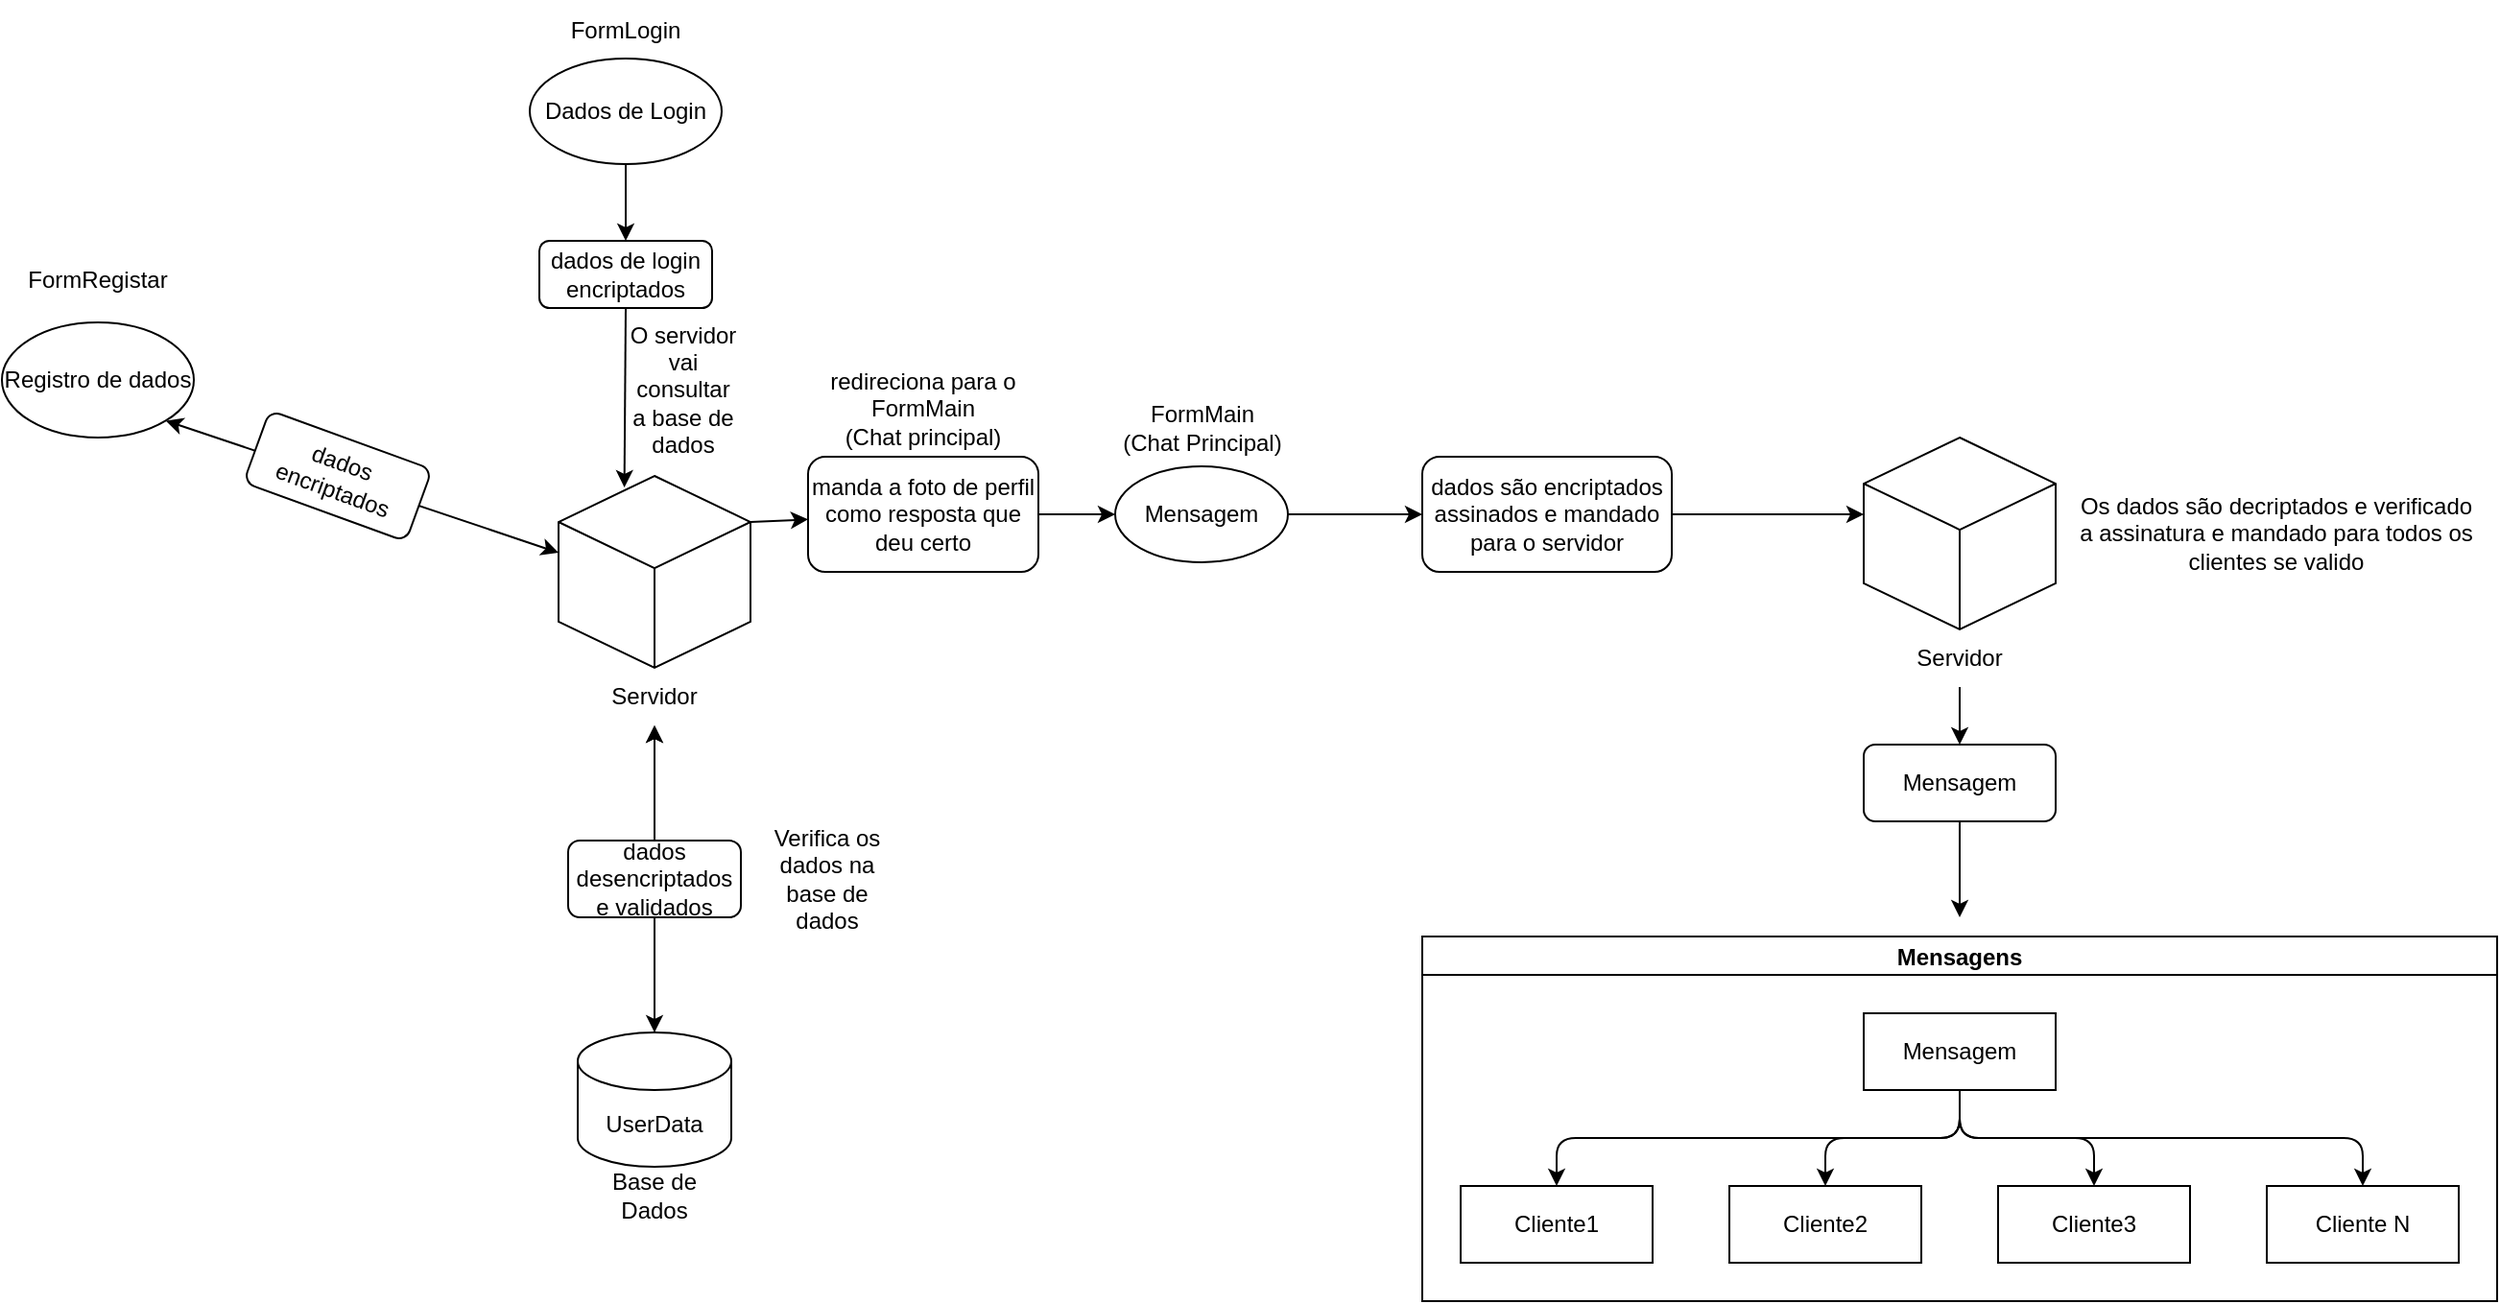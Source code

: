 <mxfile version="26.2.2">
  <diagram name="Página-1" id="cJjzoSJ3VrqZ1hMWtz36">
    <mxGraphModel dx="1305" dy="783" grid="1" gridSize="10" guides="1" tooltips="1" connect="1" arrows="1" fold="1" page="1" pageScale="1" pageWidth="827" pageHeight="1169" math="0" shadow="0">
      <root>
        <mxCell id="0" />
        <mxCell id="1" parent="0" />
        <mxCell id="AzTWTOeYIIQ1O5UTOL4a-32" value="" style="edgeStyle=orthogonalEdgeStyle;rounded=0;orthogonalLoop=1;jettySize=auto;html=1;" edge="1" parent="1" source="AzTWTOeYIIQ1O5UTOL4a-9" target="AzTWTOeYIIQ1O5UTOL4a-29">
          <mxGeometry relative="1" as="geometry" />
        </mxCell>
        <mxCell id="AzTWTOeYIIQ1O5UTOL4a-9" value="UserData" style="shape=cylinder3;whiteSpace=wrap;html=1;boundedLbl=1;backgroundOutline=1;size=15;" vertex="1" parent="1">
          <mxGeometry x="310" y="560" width="80" height="70" as="geometry" />
        </mxCell>
        <mxCell id="AzTWTOeYIIQ1O5UTOL4a-10" value="Registro de dados" style="ellipse;whiteSpace=wrap;html=1;" vertex="1" parent="1">
          <mxGeometry x="10" y="190" width="100" height="60" as="geometry" />
        </mxCell>
        <mxCell id="AzTWTOeYIIQ1O5UTOL4a-13" value="FormRegistar" style="text;html=1;align=center;verticalAlign=middle;whiteSpace=wrap;rounded=0;" vertex="1" parent="1">
          <mxGeometry x="30" y="152.5" width="60" height="30" as="geometry" />
        </mxCell>
        <mxCell id="AzTWTOeYIIQ1O5UTOL4a-16" value="Dados de Login" style="ellipse;whiteSpace=wrap;html=1;" vertex="1" parent="1">
          <mxGeometry x="285" y="52.5" width="100" height="55" as="geometry" />
        </mxCell>
        <mxCell id="AzTWTOeYIIQ1O5UTOL4a-17" value="FormLogin" style="text;html=1;align=center;verticalAlign=middle;whiteSpace=wrap;rounded=0;" vertex="1" parent="1">
          <mxGeometry x="305" y="22.5" width="60" height="30" as="geometry" />
        </mxCell>
        <mxCell id="AzTWTOeYIIQ1O5UTOL4a-20" value="Verifica os dados na base de dados" style="text;html=1;align=center;verticalAlign=middle;whiteSpace=wrap;rounded=0;" vertex="1" parent="1">
          <mxGeometry x="410" y="465" width="60" height="30" as="geometry" />
        </mxCell>
        <mxCell id="AzTWTOeYIIQ1O5UTOL4a-24" value="Mensagem" style="ellipse;whiteSpace=wrap;html=1;" vertex="1" parent="1">
          <mxGeometry x="590" y="265" width="90" height="50" as="geometry" />
        </mxCell>
        <mxCell id="AzTWTOeYIIQ1O5UTOL4a-25" value="FormMain&lt;br&gt;(Chat Principal)" style="text;html=1;align=center;verticalAlign=middle;whiteSpace=wrap;rounded=0;" vertex="1" parent="1">
          <mxGeometry x="592.5" y="230" width="85" height="30" as="geometry" />
        </mxCell>
        <mxCell id="AzTWTOeYIIQ1O5UTOL4a-28" value="" style="html=1;shape=mxgraph.basic.isocube;isoAngle=15;" vertex="1" parent="1">
          <mxGeometry x="300" y="270" width="100" height="100" as="geometry" />
        </mxCell>
        <mxCell id="AzTWTOeYIIQ1O5UTOL4a-29" value="Servidor" style="text;html=1;align=center;verticalAlign=middle;whiteSpace=wrap;rounded=0;" vertex="1" parent="1">
          <mxGeometry x="315" y="370" width="70" height="30" as="geometry" />
        </mxCell>
        <mxCell id="AzTWTOeYIIQ1O5UTOL4a-31" value="" style="endArrow=classic;startArrow=classic;html=1;rounded=0;entryX=0.5;entryY=1;entryDx=0;entryDy=0;exitX=0.5;exitY=0;exitDx=0;exitDy=0;exitPerimeter=0;" edge="1" parent="1" source="AzTWTOeYIIQ1O5UTOL4a-9" target="AzTWTOeYIIQ1O5UTOL4a-29">
          <mxGeometry width="50" height="50" relative="1" as="geometry">
            <mxPoint x="350" y="510" as="sourcePoint" />
            <mxPoint x="380" y="410" as="targetPoint" />
          </mxGeometry>
        </mxCell>
        <mxCell id="AzTWTOeYIIQ1O5UTOL4a-33" value="Base de Dados" style="text;html=1;align=center;verticalAlign=middle;whiteSpace=wrap;rounded=0;" vertex="1" parent="1">
          <mxGeometry x="320" y="630" width="60" height="30" as="geometry" />
        </mxCell>
        <mxCell id="AzTWTOeYIIQ1O5UTOL4a-36" value="" style="endArrow=classic;startArrow=classic;html=1;rounded=0;entryX=1;entryY=1;entryDx=0;entryDy=0;" edge="1" parent="1" target="AzTWTOeYIIQ1O5UTOL4a-10">
          <mxGeometry width="50" height="50" relative="1" as="geometry">
            <mxPoint x="300" y="310" as="sourcePoint" />
            <mxPoint x="340" y="260" as="targetPoint" />
          </mxGeometry>
        </mxCell>
        <mxCell id="AzTWTOeYIIQ1O5UTOL4a-42" value="dados encriptados" style="rounded=1;whiteSpace=wrap;html=1;rotation=20;" vertex="1" parent="1">
          <mxGeometry x="140" y="250" width="90" height="40" as="geometry" />
        </mxCell>
        <mxCell id="AzTWTOeYIIQ1O5UTOL4a-47" value="dados desencriptados e validados" style="rounded=1;whiteSpace=wrap;html=1;rotation=0;" vertex="1" parent="1">
          <mxGeometry x="305" y="460" width="90" height="40" as="geometry" />
        </mxCell>
        <mxCell id="AzTWTOeYIIQ1O5UTOL4a-55" value="" style="endArrow=classic;html=1;rounded=0;exitX=0.5;exitY=1;exitDx=0;exitDy=0;" edge="1" parent="1" source="AzTWTOeYIIQ1O5UTOL4a-16" target="AzTWTOeYIIQ1O5UTOL4a-54">
          <mxGeometry width="50" height="50" relative="1" as="geometry">
            <mxPoint x="350" y="125" as="sourcePoint" />
            <mxPoint x="350" y="270" as="targetPoint" />
          </mxGeometry>
        </mxCell>
        <mxCell id="AzTWTOeYIIQ1O5UTOL4a-54" value="dados de login encriptados" style="rounded=1;whiteSpace=wrap;html=1;" vertex="1" parent="1">
          <mxGeometry x="290" y="147.5" width="90" height="35" as="geometry" />
        </mxCell>
        <mxCell id="AzTWTOeYIIQ1O5UTOL4a-58" value="" style="endArrow=classic;html=1;rounded=0;exitX=0.5;exitY=1;exitDx=0;exitDy=0;entryX=0.343;entryY=0.06;entryDx=0;entryDy=0;entryPerimeter=0;" edge="1" parent="1" source="AzTWTOeYIIQ1O5UTOL4a-54" target="AzTWTOeYIIQ1O5UTOL4a-28">
          <mxGeometry width="50" height="50" relative="1" as="geometry">
            <mxPoint x="380" y="280" as="sourcePoint" />
            <mxPoint x="430" y="230" as="targetPoint" />
          </mxGeometry>
        </mxCell>
        <mxCell id="AzTWTOeYIIQ1O5UTOL4a-61" value="O servidor vai consultar a base de dados" style="text;html=1;align=center;verticalAlign=middle;whiteSpace=wrap;rounded=0;" vertex="1" parent="1">
          <mxGeometry x="335" y="210" width="60" height="30" as="geometry" />
        </mxCell>
        <mxCell id="AzTWTOeYIIQ1O5UTOL4a-64" value="" style="endArrow=classic;html=1;rounded=0;exitX=1;exitY=0.5;exitDx=0;exitDy=0;" edge="1" parent="1" source="AzTWTOeYIIQ1O5UTOL4a-60">
          <mxGeometry width="50" height="50" relative="1" as="geometry">
            <mxPoint x="540" y="320" as="sourcePoint" />
            <mxPoint x="590" y="290" as="targetPoint" />
          </mxGeometry>
        </mxCell>
        <mxCell id="AzTWTOeYIIQ1O5UTOL4a-65" value="" style="endArrow=classic;html=1;rounded=0;exitX=0;exitY=0;exitDx=100;exitDy=24.008;exitPerimeter=0;" edge="1" parent="1" source="AzTWTOeYIIQ1O5UTOL4a-28" target="AzTWTOeYIIQ1O5UTOL4a-60">
          <mxGeometry width="50" height="50" relative="1" as="geometry">
            <mxPoint x="400" y="294" as="sourcePoint" />
            <mxPoint x="590" y="290" as="targetPoint" />
          </mxGeometry>
        </mxCell>
        <mxCell id="AzTWTOeYIIQ1O5UTOL4a-60" value="manda a foto de perfil como resposta que deu certo" style="rounded=1;whiteSpace=wrap;html=1;" vertex="1" parent="1">
          <mxGeometry x="430" y="260" width="120" height="60" as="geometry" />
        </mxCell>
        <mxCell id="AzTWTOeYIIQ1O5UTOL4a-71" value="redireciona para o FormMain&lt;div&gt;(Chat principal)&lt;/div&gt;" style="text;html=1;align=center;verticalAlign=middle;whiteSpace=wrap;rounded=0;" vertex="1" parent="1">
          <mxGeometry x="440" y="210" width="100" height="50" as="geometry" />
        </mxCell>
        <mxCell id="AzTWTOeYIIQ1O5UTOL4a-76" value="" style="endArrow=classic;html=1;rounded=0;exitX=1;exitY=0.5;exitDx=0;exitDy=0;" edge="1" parent="1" source="AzTWTOeYIIQ1O5UTOL4a-24" target="AzTWTOeYIIQ1O5UTOL4a-74">
          <mxGeometry width="50" height="50" relative="1" as="geometry">
            <mxPoint x="680" y="290" as="sourcePoint" />
            <mxPoint x="900" y="290" as="targetPoint" />
          </mxGeometry>
        </mxCell>
        <mxCell id="AzTWTOeYIIQ1O5UTOL4a-74" value="dados são encriptados assinados e mandado para o servidor" style="rounded=1;whiteSpace=wrap;html=1;" vertex="1" parent="1">
          <mxGeometry x="750" y="260" width="130" height="60" as="geometry" />
        </mxCell>
        <mxCell id="AzTWTOeYIIQ1O5UTOL4a-84" value="Mensagens" style="swimlane;startSize=20;horizontal=1;childLayout=treeLayout;horizontalTree=0;sortEdges=1;resizable=0;containerType=tree;fontSize=12;" vertex="1" parent="1">
          <mxGeometry x="750" y="510" width="560" height="190" as="geometry" />
        </mxCell>
        <mxCell id="AzTWTOeYIIQ1O5UTOL4a-85" value="Mensagem" style="whiteSpace=wrap;html=1;" vertex="1" parent="AzTWTOeYIIQ1O5UTOL4a-84">
          <mxGeometry x="230" y="40" width="100" height="40" as="geometry" />
        </mxCell>
        <mxCell id="AzTWTOeYIIQ1O5UTOL4a-86" value="Cliente1" style="whiteSpace=wrap;html=1;" vertex="1" parent="AzTWTOeYIIQ1O5UTOL4a-84">
          <mxGeometry x="20" y="130" width="100" height="40" as="geometry" />
        </mxCell>
        <mxCell id="AzTWTOeYIIQ1O5UTOL4a-87" value="" style="edgeStyle=elbowEdgeStyle;elbow=vertical;html=1;rounded=1;curved=0;sourcePerimeterSpacing=0;targetPerimeterSpacing=0;startSize=6;endSize=6;" edge="1" parent="AzTWTOeYIIQ1O5UTOL4a-84" source="AzTWTOeYIIQ1O5UTOL4a-85" target="AzTWTOeYIIQ1O5UTOL4a-86">
          <mxGeometry relative="1" as="geometry" />
        </mxCell>
        <mxCell id="AzTWTOeYIIQ1O5UTOL4a-88" value="Cliente2" style="whiteSpace=wrap;html=1;" vertex="1" parent="AzTWTOeYIIQ1O5UTOL4a-84">
          <mxGeometry x="160" y="130" width="100" height="40" as="geometry" />
        </mxCell>
        <mxCell id="AzTWTOeYIIQ1O5UTOL4a-89" value="" style="edgeStyle=elbowEdgeStyle;elbow=vertical;html=1;rounded=1;curved=0;sourcePerimeterSpacing=0;targetPerimeterSpacing=0;startSize=6;endSize=6;" edge="1" parent="AzTWTOeYIIQ1O5UTOL4a-84" source="AzTWTOeYIIQ1O5UTOL4a-85" target="AzTWTOeYIIQ1O5UTOL4a-88">
          <mxGeometry relative="1" as="geometry" />
        </mxCell>
        <mxCell id="AzTWTOeYIIQ1O5UTOL4a-92" value="" style="edgeStyle=elbowEdgeStyle;elbow=vertical;html=1;rounded=1;curved=0;sourcePerimeterSpacing=0;targetPerimeterSpacing=0;startSize=6;endSize=6;" edge="1" target="AzTWTOeYIIQ1O5UTOL4a-93" source="AzTWTOeYIIQ1O5UTOL4a-85" parent="AzTWTOeYIIQ1O5UTOL4a-84">
          <mxGeometry relative="1" as="geometry">
            <mxPoint x="870" y="295" as="sourcePoint" />
          </mxGeometry>
        </mxCell>
        <mxCell id="AzTWTOeYIIQ1O5UTOL4a-93" value="Cliente3" style="whiteSpace=wrap;html=1;" vertex="1" parent="AzTWTOeYIIQ1O5UTOL4a-84">
          <mxGeometry x="300" y="130" width="100" height="40" as="geometry" />
        </mxCell>
        <mxCell id="AzTWTOeYIIQ1O5UTOL4a-94" value="" style="edgeStyle=elbowEdgeStyle;elbow=vertical;html=1;rounded=1;curved=0;sourcePerimeterSpacing=0;targetPerimeterSpacing=0;startSize=6;endSize=6;" edge="1" target="AzTWTOeYIIQ1O5UTOL4a-95" source="AzTWTOeYIIQ1O5UTOL4a-85" parent="AzTWTOeYIIQ1O5UTOL4a-84">
          <mxGeometry relative="1" as="geometry">
            <mxPoint x="1010" y="295" as="sourcePoint" />
          </mxGeometry>
        </mxCell>
        <mxCell id="AzTWTOeYIIQ1O5UTOL4a-95" value="Cliente N" style="whiteSpace=wrap;html=1;" vertex="1" parent="AzTWTOeYIIQ1O5UTOL4a-84">
          <mxGeometry x="440" y="130" width="100" height="40" as="geometry" />
        </mxCell>
        <mxCell id="AzTWTOeYIIQ1O5UTOL4a-107" value="" style="html=1;shape=mxgraph.basic.isocube;isoAngle=15;" vertex="1" parent="1">
          <mxGeometry x="980" y="250" width="100" height="100" as="geometry" />
        </mxCell>
        <mxCell id="AzTWTOeYIIQ1O5UTOL4a-108" value="Servidor" style="text;html=1;align=center;verticalAlign=middle;whiteSpace=wrap;rounded=0;" vertex="1" parent="1">
          <mxGeometry x="995" y="350" width="70" height="30" as="geometry" />
        </mxCell>
        <mxCell id="AzTWTOeYIIQ1O5UTOL4a-119" value="" style="endArrow=classic;html=1;rounded=0;exitX=1;exitY=0.5;exitDx=0;exitDy=0;entryX=0;entryY=0.4;entryDx=0;entryDy=0;entryPerimeter=0;" edge="1" parent="1" source="AzTWTOeYIIQ1O5UTOL4a-74" target="AzTWTOeYIIQ1O5UTOL4a-107">
          <mxGeometry width="50" height="50" relative="1" as="geometry">
            <mxPoint x="890" y="430" as="sourcePoint" />
            <mxPoint x="940" y="380" as="targetPoint" />
          </mxGeometry>
        </mxCell>
        <mxCell id="AzTWTOeYIIQ1O5UTOL4a-120" value="" style="endArrow=classic;html=1;rounded=0;exitX=0.5;exitY=1;exitDx=0;exitDy=0;" edge="1" parent="1" source="AzTWTOeYIIQ1O5UTOL4a-121">
          <mxGeometry width="50" height="50" relative="1" as="geometry">
            <mxPoint x="1020" y="520" as="sourcePoint" />
            <mxPoint x="1030" y="500" as="targetPoint" />
          </mxGeometry>
        </mxCell>
        <mxCell id="AzTWTOeYIIQ1O5UTOL4a-122" value="" style="endArrow=classic;html=1;rounded=0;exitX=0.5;exitY=1;exitDx=0;exitDy=0;" edge="1" parent="1" source="AzTWTOeYIIQ1O5UTOL4a-108" target="AzTWTOeYIIQ1O5UTOL4a-121">
          <mxGeometry width="50" height="50" relative="1" as="geometry">
            <mxPoint x="1030" y="380" as="sourcePoint" />
            <mxPoint x="1030" y="500" as="targetPoint" />
          </mxGeometry>
        </mxCell>
        <mxCell id="AzTWTOeYIIQ1O5UTOL4a-121" value="Mensagem" style="rounded=1;whiteSpace=wrap;html=1;" vertex="1" parent="1">
          <mxGeometry x="980" y="410" width="100" height="40" as="geometry" />
        </mxCell>
        <mxCell id="AzTWTOeYIIQ1O5UTOL4a-123" value="Os dados são decriptados e verificado a assinatura e mandado para todos os clientes se valido" style="text;html=1;align=center;verticalAlign=middle;whiteSpace=wrap;rounded=0;" vertex="1" parent="1">
          <mxGeometry x="1090" y="285" width="210" height="30" as="geometry" />
        </mxCell>
      </root>
    </mxGraphModel>
  </diagram>
</mxfile>
